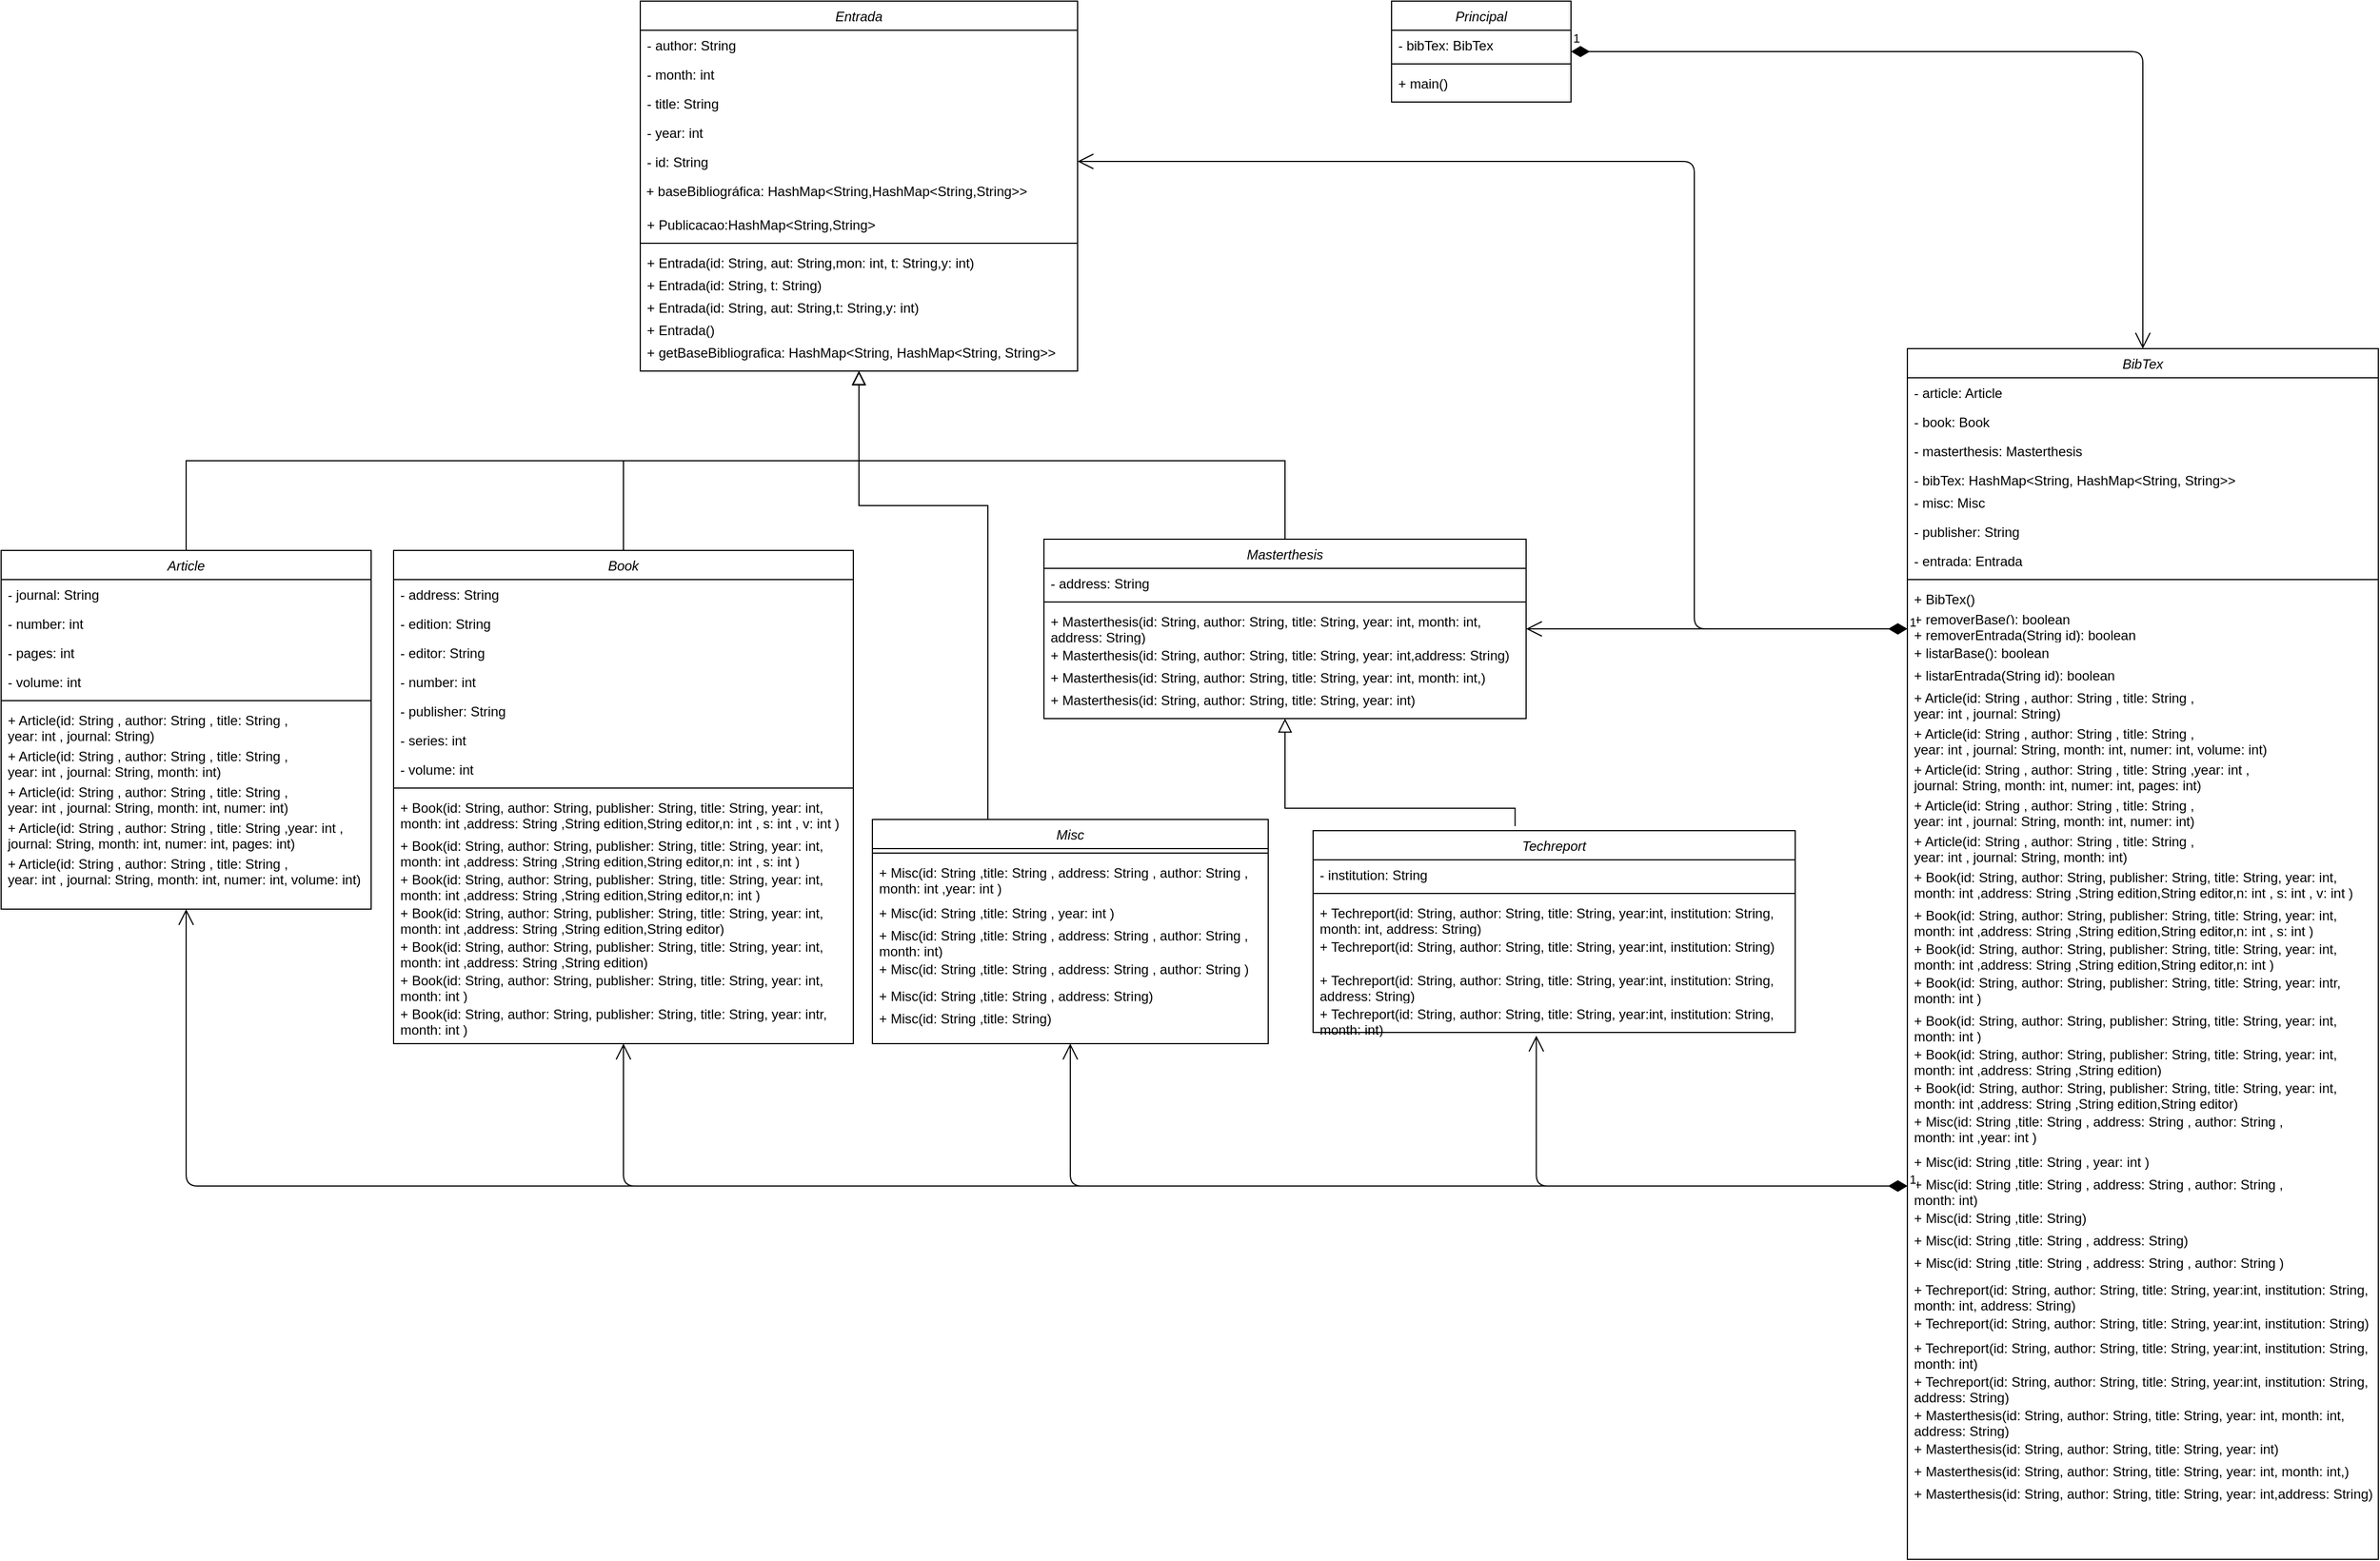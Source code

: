 <mxfile version="13.0.2" type="device"><diagram id="C5RBs43oDa-KdzZeNtuy" name="Page-1"><mxGraphModel dx="2406" dy="693" grid="1" gridSize="10" guides="1" tooltips="1" connect="1" arrows="1" fold="1" page="1" pageScale="1" pageWidth="827" pageHeight="1169" math="0" shadow="0"><root><mxCell id="WIyWlLk6GJQsqaUBKTNV-0"/><mxCell id="WIyWlLk6GJQsqaUBKTNV-1" parent="WIyWlLk6GJQsqaUBKTNV-0"/><mxCell id="Ddfyt3c-SABVEqACSfny-0" value="" style="endArrow=block;endSize=10;endFill=0;shadow=0;strokeWidth=1;rounded=0;edgeStyle=elbowEdgeStyle;elbow=vertical;exitX=0.5;exitY=0;exitDx=0;exitDy=0;entryX=0.5;entryY=1;entryDx=0;entryDy=0;" parent="WIyWlLk6GJQsqaUBKTNV-1" source="VTUyk67xkvrDx9cV1XdU-0" target="zkfFHV4jXpPFQw0GAbJ--0" edge="1"><mxGeometry width="160" relative="1" as="geometry"><mxPoint x="110" y="398" as="sourcePoint"/><mxPoint x="310" y="300" as="targetPoint"/></mxGeometry></mxCell><mxCell id="Ddfyt3c-SABVEqACSfny-1" value="" style="endArrow=block;endSize=10;endFill=0;shadow=0;strokeWidth=1;rounded=0;edgeStyle=elbowEdgeStyle;elbow=vertical;exitX=0.5;exitY=0;exitDx=0;exitDy=0;entryX=0.5;entryY=1;entryDx=0;entryDy=0;" parent="WIyWlLk6GJQsqaUBKTNV-1" source="VTUyk67xkvrDx9cV1XdU-6" target="zkfFHV4jXpPFQw0GAbJ--0" edge="1"><mxGeometry width="160" relative="1" as="geometry"><mxPoint x="414" y="362" as="sourcePoint"/><mxPoint x="280" y="290" as="targetPoint"/></mxGeometry></mxCell><mxCell id="Ddfyt3c-SABVEqACSfny-25" value="1" style="endArrow=open;html=1;endSize=12;startArrow=diamondThin;startSize=14;startFill=1;edgeStyle=orthogonalEdgeStyle;align=left;verticalAlign=bottom;entryX=0.5;entryY=0;entryDx=0;entryDy=0;exitX=1;exitY=0.5;exitDx=0;exitDy=0;" parent="WIyWlLk6GJQsqaUBKTNV-1" source="VTUyk67xkvrDx9cV1XdU-30" target="Ddfyt3c-SABVEqACSfny-38" edge="1"><mxGeometry x="-1" y="3" relative="1" as="geometry"><mxPoint x="790" y="92" as="sourcePoint"/><mxPoint x="938.96" y="478.068" as="targetPoint"/></mxGeometry></mxCell><mxCell id="Ddfyt3c-SABVEqACSfny-37" value="" style="endArrow=block;endSize=10;endFill=0;shadow=0;strokeWidth=1;rounded=0;edgeStyle=elbowEdgeStyle;elbow=vertical;exitX=0.419;exitY=-0.022;exitDx=0;exitDy=0;entryX=0.5;entryY=1;entryDx=0;entryDy=0;exitPerimeter=0;" parent="WIyWlLk6GJQsqaUBKTNV-1" source="VTUyk67xkvrDx9cV1XdU-24" target="VTUyk67xkvrDx9cV1XdU-12" edge="1"><mxGeometry width="160" relative="1" as="geometry"><mxPoint x="640" y="742" as="sourcePoint"/><mxPoint x="600" y="670" as="targetPoint"/><Array as="points"><mxPoint x="1000" y="790"/></Array></mxGeometry></mxCell><mxCell id="zkfFHV4jXpPFQw0GAbJ--0" value="Entrada" style="swimlane;fontStyle=2;align=center;verticalAlign=top;childLayout=stackLayout;horizontal=1;startSize=26;horizontalStack=0;resizeParent=1;resizeLast=0;collapsible=1;marginBottom=0;rounded=0;shadow=0;strokeWidth=1;" parent="WIyWlLk6GJQsqaUBKTNV-1" vertex="1"><mxGeometry x="330" y="70" width="390" height="330" as="geometry"><mxRectangle x="230" y="140" width="160" height="26" as="alternateBounds"/></mxGeometry></mxCell><mxCell id="zkfFHV4jXpPFQw0GAbJ--1" value="- author: String&#xA;" style="text;align=left;verticalAlign=top;spacingLeft=4;spacingRight=4;overflow=hidden;rotatable=0;points=[[0,0.5],[1,0.5]];portConstraint=eastwest;" parent="zkfFHV4jXpPFQw0GAbJ--0" vertex="1"><mxGeometry y="26" width="390" height="26" as="geometry"/></mxCell><mxCell id="zkfFHV4jXpPFQw0GAbJ--2" value="- month: int&#xA;" style="text;align=left;verticalAlign=top;spacingLeft=4;spacingRight=4;overflow=hidden;rotatable=0;points=[[0,0.5],[1,0.5]];portConstraint=eastwest;rounded=0;shadow=0;html=0;" parent="zkfFHV4jXpPFQw0GAbJ--0" vertex="1"><mxGeometry y="52" width="390" height="26" as="geometry"/></mxCell><mxCell id="Ddfyt3c-SABVEqACSfny-9" value="- title: String&#xA;" style="text;align=left;verticalAlign=top;spacingLeft=4;spacingRight=4;overflow=hidden;rotatable=0;points=[[0,0.5],[1,0.5]];portConstraint=eastwest;rounded=0;shadow=0;html=0;" parent="zkfFHV4jXpPFQw0GAbJ--0" vertex="1"><mxGeometry y="78" width="390" height="26" as="geometry"/></mxCell><mxCell id="zkfFHV4jXpPFQw0GAbJ--3" value="- year: int&#xA;" style="text;align=left;verticalAlign=top;spacingLeft=4;spacingRight=4;overflow=hidden;rotatable=0;points=[[0,0.5],[1,0.5]];portConstraint=eastwest;rounded=0;shadow=0;html=0;" parent="zkfFHV4jXpPFQw0GAbJ--0" vertex="1"><mxGeometry y="104" width="390" height="26" as="geometry"/></mxCell><mxCell id="Ddfyt3c-SABVEqACSfny-59" value="- id: String" style="text;align=left;verticalAlign=top;spacingLeft=4;spacingRight=4;overflow=hidden;rotatable=0;points=[[0,0.5],[1,0.5]];portConstraint=eastwest;rounded=0;shadow=0;html=0;" parent="zkfFHV4jXpPFQw0GAbJ--0" vertex="1"><mxGeometry y="130" width="390" height="26" as="geometry"/></mxCell><mxCell id="Ddfyt3c-SABVEqACSfny-98" value="&amp;nbsp;+ baseBibliográfica: HashMap&amp;lt;String,HashMap&amp;lt;String,String&amp;gt;&amp;gt; " style="text;whiteSpace=wrap;html=1;" parent="zkfFHV4jXpPFQw0GAbJ--0" vertex="1"><mxGeometry y="156" width="390" height="30" as="geometry"/></mxCell><mxCell id="RaH44cHN7_8LnB8hjXip-17" value="+ Publicacao:HashMap&lt;String,String&gt;&#xA;" style="text;align=left;verticalAlign=top;spacingLeft=4;spacingRight=4;overflow=hidden;rotatable=0;points=[[0,0.5],[1,0.5]];portConstraint=eastwest;rounded=0;shadow=0;html=0;" vertex="1" parent="zkfFHV4jXpPFQw0GAbJ--0"><mxGeometry y="186" width="390" height="26" as="geometry"/></mxCell><mxCell id="zkfFHV4jXpPFQw0GAbJ--4" value="" style="line;html=1;strokeWidth=1;align=left;verticalAlign=middle;spacingTop=-1;spacingLeft=3;spacingRight=3;rotatable=0;labelPosition=right;points=[];portConstraint=eastwest;" parent="zkfFHV4jXpPFQw0GAbJ--0" vertex="1"><mxGeometry y="212" width="390" height="8" as="geometry"/></mxCell><mxCell id="zkfFHV4jXpPFQw0GAbJ--5" value="+ Entrada(id: String, aut: String,mon: int, t: String,y: int)" style="text;align=left;verticalAlign=top;spacingLeft=4;spacingRight=4;overflow=hidden;rotatable=0;points=[[0,0.5],[1,0.5]];portConstraint=eastwest;" parent="zkfFHV4jXpPFQw0GAbJ--0" vertex="1"><mxGeometry y="220" width="390" height="20" as="geometry"/></mxCell><mxCell id="RaH44cHN7_8LnB8hjXip-29" value="+ Entrada(id: String, t: String)" style="text;align=left;verticalAlign=top;spacingLeft=4;spacingRight=4;overflow=hidden;rotatable=0;points=[[0,0.5],[1,0.5]];portConstraint=eastwest;" vertex="1" parent="zkfFHV4jXpPFQw0GAbJ--0"><mxGeometry y="240" width="390" height="20" as="geometry"/></mxCell><mxCell id="RaH44cHN7_8LnB8hjXip-30" value="+ Entrada(id: String, aut: String,t: String,y: int)" style="text;align=left;verticalAlign=top;spacingLeft=4;spacingRight=4;overflow=hidden;rotatable=0;points=[[0,0.5],[1,0.5]];portConstraint=eastwest;" vertex="1" parent="zkfFHV4jXpPFQw0GAbJ--0"><mxGeometry y="260" width="390" height="20" as="geometry"/></mxCell><mxCell id="RaH44cHN7_8LnB8hjXip-31" value="+ Entrada()" style="text;align=left;verticalAlign=top;spacingLeft=4;spacingRight=4;overflow=hidden;rotatable=0;points=[[0,0.5],[1,0.5]];portConstraint=eastwest;" vertex="1" parent="zkfFHV4jXpPFQw0GAbJ--0"><mxGeometry y="280" width="390" height="20" as="geometry"/></mxCell><mxCell id="RaH44cHN7_8LnB8hjXip-32" value="+ getBaseBibliografica: HashMap&lt;String, HashMap&lt;String, String&gt;&gt;" style="text;align=left;verticalAlign=top;spacingLeft=4;spacingRight=4;overflow=hidden;rotatable=0;points=[[0,0.5],[1,0.5]];portConstraint=eastwest;" vertex="1" parent="zkfFHV4jXpPFQw0GAbJ--0"><mxGeometry y="300" width="390" height="20" as="geometry"/></mxCell><mxCell id="VTUyk67xkvrDx9cV1XdU-30" value="Principal" style="swimlane;fontStyle=2;align=center;verticalAlign=top;childLayout=stackLayout;horizontal=1;startSize=26;horizontalStack=0;resizeParent=1;resizeLast=0;collapsible=1;marginBottom=0;rounded=0;shadow=0;strokeWidth=1;" parent="WIyWlLk6GJQsqaUBKTNV-1" vertex="1"><mxGeometry x="1000" y="70" width="160" height="90" as="geometry"><mxRectangle x="230" y="140" width="160" height="26" as="alternateBounds"/></mxGeometry></mxCell><mxCell id="VTUyk67xkvrDx9cV1XdU-31" value="- bibTex: BibTex" style="text;align=left;verticalAlign=top;spacingLeft=4;spacingRight=4;overflow=hidden;rotatable=0;points=[[0,0.5],[1,0.5]];portConstraint=eastwest;" parent="VTUyk67xkvrDx9cV1XdU-30" vertex="1"><mxGeometry y="26" width="160" height="26" as="geometry"/></mxCell><mxCell id="VTUyk67xkvrDx9cV1XdU-34" value="" style="line;html=1;strokeWidth=1;align=left;verticalAlign=middle;spacingTop=-1;spacingLeft=3;spacingRight=3;rotatable=0;labelPosition=right;points=[];portConstraint=eastwest;" parent="VTUyk67xkvrDx9cV1XdU-30" vertex="1"><mxGeometry y="52" width="160" height="8" as="geometry"/></mxCell><mxCell id="VTUyk67xkvrDx9cV1XdU-35" value="+ main()" style="text;align=left;verticalAlign=top;spacingLeft=4;spacingRight=4;overflow=hidden;rotatable=0;points=[[0,0.5],[1,0.5]];portConstraint=eastwest;" parent="VTUyk67xkvrDx9cV1XdU-30" vertex="1"><mxGeometry y="60" width="160" height="26" as="geometry"/></mxCell><mxCell id="VTUyk67xkvrDx9cV1XdU-12" value="Masterthesis" style="swimlane;fontStyle=2;align=center;verticalAlign=top;childLayout=stackLayout;horizontal=1;startSize=26;horizontalStack=0;resizeParent=1;resizeLast=0;collapsible=1;marginBottom=0;rounded=0;shadow=0;strokeWidth=1;" parent="WIyWlLk6GJQsqaUBKTNV-1" vertex="1"><mxGeometry x="690" y="550" width="430" height="160" as="geometry"><mxRectangle x="230" y="140" width="160" height="26" as="alternateBounds"/></mxGeometry></mxCell><mxCell id="VTUyk67xkvrDx9cV1XdU-13" value="- address: String&#xA;" style="text;align=left;verticalAlign=top;spacingLeft=4;spacingRight=4;overflow=hidden;rotatable=0;points=[[0,0.5],[1,0.5]];portConstraint=eastwest;" parent="VTUyk67xkvrDx9cV1XdU-12" vertex="1"><mxGeometry y="26" width="430" height="26" as="geometry"/></mxCell><mxCell id="VTUyk67xkvrDx9cV1XdU-16" value="" style="line;html=1;strokeWidth=1;align=left;verticalAlign=middle;spacingTop=-1;spacingLeft=3;spacingRight=3;rotatable=0;labelPosition=right;points=[];portConstraint=eastwest;" parent="VTUyk67xkvrDx9cV1XdU-12" vertex="1"><mxGeometry y="52" width="430" height="8" as="geometry"/></mxCell><mxCell id="VTUyk67xkvrDx9cV1XdU-17" value="+ Masterthesis(id: String, author: String, title: String, year: int, month: int,&#xA;address: String)" style="text;align=left;verticalAlign=top;spacingLeft=4;spacingRight=4;overflow=hidden;rotatable=0;points=[[0,0.5],[1,0.5]];portConstraint=eastwest;" parent="VTUyk67xkvrDx9cV1XdU-12" vertex="1"><mxGeometry y="60" width="430" height="30" as="geometry"/></mxCell><mxCell id="RaH44cHN7_8LnB8hjXip-23" value="+ Masterthesis(id: String, author: String, title: String, year: int,address: String)" style="text;align=left;verticalAlign=top;spacingLeft=4;spacingRight=4;overflow=hidden;rotatable=0;points=[[0,0.5],[1,0.5]];portConstraint=eastwest;" vertex="1" parent="VTUyk67xkvrDx9cV1XdU-12"><mxGeometry y="90" width="430" height="20" as="geometry"/></mxCell><mxCell id="RaH44cHN7_8LnB8hjXip-24" value="+ Masterthesis(id: String, author: String, title: String, year: int, month: int,)" style="text;align=left;verticalAlign=top;spacingLeft=4;spacingRight=4;overflow=hidden;rotatable=0;points=[[0,0.5],[1,0.5]];portConstraint=eastwest;" vertex="1" parent="VTUyk67xkvrDx9cV1XdU-12"><mxGeometry y="110" width="430" height="20" as="geometry"/></mxCell><mxCell id="RaH44cHN7_8LnB8hjXip-25" value="+ Masterthesis(id: String, author: String, title: String, year: int)" style="text;align=left;verticalAlign=top;spacingLeft=4;spacingRight=4;overflow=hidden;rotatable=0;points=[[0,0.5],[1,0.5]];portConstraint=eastwest;" vertex="1" parent="VTUyk67xkvrDx9cV1XdU-12"><mxGeometry y="130" width="430" height="20" as="geometry"/></mxCell><mxCell id="Ddfyt3c-SABVEqACSfny-155" value="" style="endArrow=block;endSize=10;endFill=0;shadow=0;strokeWidth=1;rounded=0;edgeStyle=elbowEdgeStyle;elbow=vertical;exitX=0.5;exitY=0;exitDx=0;exitDy=0;entryX=0.5;entryY=1;entryDx=0;entryDy=0;" parent="WIyWlLk6GJQsqaUBKTNV-1" source="VTUyk67xkvrDx9cV1XdU-12" target="zkfFHV4jXpPFQw0GAbJ--0" edge="1"><mxGeometry width="160" relative="1" as="geometry"><mxPoint x="808.25" y="440" as="sourcePoint"/><mxPoint x="881.75" y="290.0" as="targetPoint"/><Array as="points"><mxPoint x="630" y="480"/></Array></mxGeometry></mxCell><mxCell id="Ddfyt3c-SABVEqACSfny-164" value="1" style="endArrow=open;html=1;endSize=12;startArrow=diamondThin;startSize=14;startFill=1;edgeStyle=orthogonalEdgeStyle;align=left;verticalAlign=bottom;exitX=0;exitY=0.5;exitDx=0;exitDy=0;" parent="WIyWlLk6GJQsqaUBKTNV-1" edge="1" source="RaH44cHN7_8LnB8hjXip-34"><mxGeometry x="-1" y="3" relative="1" as="geometry"><mxPoint x="1340" y="630" as="sourcePoint"/><mxPoint x="1120" y="630" as="targetPoint"/></mxGeometry></mxCell><mxCell id="_vaKOxBp6c5X-qbvLvNa-1" value="" style="endArrow=block;endSize=10;endFill=0;shadow=0;strokeWidth=1;rounded=0;edgeStyle=elbowEdgeStyle;elbow=vertical;entryX=0.5;entryY=1;entryDx=0;entryDy=0;" parent="WIyWlLk6GJQsqaUBKTNV-1" source="VTUyk67xkvrDx9cV1XdU-18" edge="1" target="zkfFHV4jXpPFQw0GAbJ--0"><mxGeometry width="160" relative="1" as="geometry"><mxPoint x="835" y="550" as="sourcePoint"/><mxPoint x="500" y="420" as="targetPoint"/><Array as="points"><mxPoint x="640" y="520"/><mxPoint x="630" y="480"/></Array></mxGeometry></mxCell><mxCell id="Ddfyt3c-SABVEqACSfny-38" value="BibTex" style="swimlane;fontStyle=2;align=center;verticalAlign=top;childLayout=stackLayout;horizontal=1;startSize=26;horizontalStack=0;resizeParent=1;resizeLast=0;collapsible=1;marginBottom=0;rounded=0;shadow=0;strokeWidth=1;" parent="WIyWlLk6GJQsqaUBKTNV-1" vertex="1"><mxGeometry x="1460" y="380" width="420" height="1080" as="geometry"><mxRectangle x="230" y="140" width="160" height="26" as="alternateBounds"/></mxGeometry></mxCell><mxCell id="Ddfyt3c-SABVEqACSfny-39" value="- article: Article" style="text;align=left;verticalAlign=top;spacingLeft=4;spacingRight=4;overflow=hidden;rotatable=0;points=[[0,0.5],[1,0.5]];portConstraint=eastwest;" parent="Ddfyt3c-SABVEqACSfny-38" vertex="1"><mxGeometry y="26" width="420" height="26" as="geometry"/></mxCell><mxCell id="Ddfyt3c-SABVEqACSfny-40" value="- book: Book" style="text;align=left;verticalAlign=top;spacingLeft=4;spacingRight=4;overflow=hidden;rotatable=0;points=[[0,0.5],[1,0.5]];portConstraint=eastwest;rounded=0;shadow=0;html=0;" parent="Ddfyt3c-SABVEqACSfny-38" vertex="1"><mxGeometry y="52" width="420" height="26" as="geometry"/></mxCell><mxCell id="Ddfyt3c-SABVEqACSfny-41" value="- masterthesis: Masterthesis" style="text;align=left;verticalAlign=top;spacingLeft=4;spacingRight=4;overflow=hidden;rotatable=0;points=[[0,0.5],[1,0.5]];portConstraint=eastwest;rounded=0;shadow=0;html=0;" parent="Ddfyt3c-SABVEqACSfny-38" vertex="1"><mxGeometry y="78" width="420" height="26" as="geometry"/></mxCell><mxCell id="RaH44cHN7_8LnB8hjXip-63" value="- bibTex: HashMap&lt;String, HashMap&lt;String, String&gt;&gt;" style="text;align=left;verticalAlign=top;spacingLeft=4;spacingRight=4;overflow=hidden;rotatable=0;points=[[0,0.5],[1,0.5]];portConstraint=eastwest;" vertex="1" parent="Ddfyt3c-SABVEqACSfny-38"><mxGeometry y="104" width="420" height="20" as="geometry"/></mxCell><mxCell id="Ddfyt3c-SABVEqACSfny-42" value="- misc: Misc" style="text;align=left;verticalAlign=top;spacingLeft=4;spacingRight=4;overflow=hidden;rotatable=0;points=[[0,0.5],[1,0.5]];portConstraint=eastwest;rounded=0;shadow=0;html=0;" parent="Ddfyt3c-SABVEqACSfny-38" vertex="1"><mxGeometry y="124" width="420" height="26" as="geometry"/></mxCell><mxCell id="Ddfyt3c-SABVEqACSfny-43" value="- publisher: String&#xA;" style="text;align=left;verticalAlign=top;spacingLeft=4;spacingRight=4;overflow=hidden;rotatable=0;points=[[0,0.5],[1,0.5]];portConstraint=eastwest;rounded=0;shadow=0;html=0;" parent="Ddfyt3c-SABVEqACSfny-38" vertex="1"><mxGeometry y="150" width="420" height="26" as="geometry"/></mxCell><mxCell id="Ddfyt3c-SABVEqACSfny-166" value="- entrada: Entrada" style="text;align=left;verticalAlign=top;spacingLeft=4;spacingRight=4;overflow=hidden;rotatable=0;points=[[0,0.5],[1,0.5]];portConstraint=eastwest;rounded=0;shadow=0;html=0;" parent="Ddfyt3c-SABVEqACSfny-38" vertex="1"><mxGeometry y="176" width="420" height="26" as="geometry"/></mxCell><mxCell id="Ddfyt3c-SABVEqACSfny-46" value="" style="line;html=1;strokeWidth=1;align=left;verticalAlign=middle;spacingTop=-1;spacingLeft=3;spacingRight=3;rotatable=0;labelPosition=right;points=[];portConstraint=eastwest;" parent="Ddfyt3c-SABVEqACSfny-38" vertex="1"><mxGeometry y="202" width="420" height="8" as="geometry"/></mxCell><mxCell id="Ddfyt3c-SABVEqACSfny-96" value="+ BibTex()" style="text;align=left;verticalAlign=top;spacingLeft=4;spacingRight=4;overflow=hidden;rotatable=0;points=[[0,0.5],[1,0.5]];portConstraint=eastwest;" parent="Ddfyt3c-SABVEqACSfny-38" vertex="1"><mxGeometry y="210" width="420" height="18" as="geometry"/></mxCell><mxCell id="RaH44cHN7_8LnB8hjXip-33" value="+ removerBase(): boolean" style="text;align=left;verticalAlign=top;spacingLeft=4;spacingRight=4;overflow=hidden;rotatable=0;points=[[0,0.5],[1,0.5]];portConstraint=eastwest;" vertex="1" parent="Ddfyt3c-SABVEqACSfny-38"><mxGeometry y="228" width="420" height="14" as="geometry"/></mxCell><mxCell id="RaH44cHN7_8LnB8hjXip-34" value="+ removerEntrada(String id): boolean" style="text;align=left;verticalAlign=top;spacingLeft=4;spacingRight=4;overflow=hidden;rotatable=0;points=[[0,0.5],[1,0.5]];portConstraint=eastwest;" vertex="1" parent="Ddfyt3c-SABVEqACSfny-38"><mxGeometry y="242" width="420" height="16" as="geometry"/></mxCell><mxCell id="RaH44cHN7_8LnB8hjXip-35" value="+ listarBase(): boolean" style="text;align=left;verticalAlign=top;spacingLeft=4;spacingRight=4;overflow=hidden;rotatable=0;points=[[0,0.5],[1,0.5]];portConstraint=eastwest;" vertex="1" parent="Ddfyt3c-SABVEqACSfny-38"><mxGeometry y="258" width="420" height="20" as="geometry"/></mxCell><mxCell id="RaH44cHN7_8LnB8hjXip-36" value="+ listarEntrada(String id): boolean" style="text;align=left;verticalAlign=top;spacingLeft=4;spacingRight=4;overflow=hidden;rotatable=0;points=[[0,0.5],[1,0.5]];portConstraint=eastwest;" vertex="1" parent="Ddfyt3c-SABVEqACSfny-38"><mxGeometry y="278" width="420" height="20" as="geometry"/></mxCell><mxCell id="RaH44cHN7_8LnB8hjXip-37" value="+ Article(id: String , author: String , title: String ,&#xA; year: int , journal: String)" style="text;align=left;verticalAlign=top;spacingLeft=4;spacingRight=4;overflow=hidden;rotatable=0;points=[[0,0.5],[1,0.5]];portConstraint=eastwest;" vertex="1" parent="Ddfyt3c-SABVEqACSfny-38"><mxGeometry y="298" width="420" height="32" as="geometry"/></mxCell><mxCell id="RaH44cHN7_8LnB8hjXip-41" value="+ Article(id: String , author: String , title: String ,&#xA; year: int , journal: String, month: int, numer: int, volume: int)" style="text;align=left;verticalAlign=top;spacingLeft=4;spacingRight=4;overflow=hidden;rotatable=0;points=[[0,0.5],[1,0.5]];portConstraint=eastwest;" vertex="1" parent="Ddfyt3c-SABVEqACSfny-38"><mxGeometry y="330" width="420" height="32" as="geometry"/></mxCell><mxCell id="RaH44cHN7_8LnB8hjXip-40" value="+ Article(id: String , author: String , title: String ,year: int ,&#xA; journal: String, month: int, numer: int, pages: int)" style="text;align=left;verticalAlign=top;spacingLeft=4;spacingRight=4;overflow=hidden;rotatable=0;points=[[0,0.5],[1,0.5]];portConstraint=eastwest;" vertex="1" parent="Ddfyt3c-SABVEqACSfny-38"><mxGeometry y="362" width="420" height="32" as="geometry"/></mxCell><mxCell id="RaH44cHN7_8LnB8hjXip-39" value="+ Article(id: String , author: String , title: String ,&#xA; year: int , journal: String, month: int, numer: int)" style="text;align=left;verticalAlign=top;spacingLeft=4;spacingRight=4;overflow=hidden;rotatable=0;points=[[0,0.5],[1,0.5]];portConstraint=eastwest;" vertex="1" parent="Ddfyt3c-SABVEqACSfny-38"><mxGeometry y="394" width="420" height="32" as="geometry"/></mxCell><mxCell id="RaH44cHN7_8LnB8hjXip-38" value="+ Article(id: String , author: String , title: String ,&#xA; year: int , journal: String, month: int)" style="text;align=left;verticalAlign=top;spacingLeft=4;spacingRight=4;overflow=hidden;rotatable=0;points=[[0,0.5],[1,0.5]];portConstraint=eastwest;" vertex="1" parent="Ddfyt3c-SABVEqACSfny-38"><mxGeometry y="426" width="420" height="32" as="geometry"/></mxCell><mxCell id="RaH44cHN7_8LnB8hjXip-42" value="+ Book(id: String, author: String, publisher: String, title: String, year: int,&#xA; month: int ,address: String ,String edition,String editor,n: int , s: int , v: int )" style="text;align=left;verticalAlign=top;spacingLeft=4;spacingRight=4;overflow=hidden;rotatable=0;points=[[0,0.5],[1,0.5]];portConstraint=eastwest;" vertex="1" parent="Ddfyt3c-SABVEqACSfny-38"><mxGeometry y="458" width="420" height="34" as="geometry"/></mxCell><mxCell id="RaH44cHN7_8LnB8hjXip-43" value="+ Book(id: String, author: String, publisher: String, title: String, year: int,&#xA; month: int ,address: String ,String edition,String editor,n: int , s: int )" style="text;align=left;verticalAlign=top;spacingLeft=4;spacingRight=4;overflow=hidden;rotatable=0;points=[[0,0.5],[1,0.5]];portConstraint=eastwest;" vertex="1" parent="Ddfyt3c-SABVEqACSfny-38"><mxGeometry y="492" width="420" height="30" as="geometry"/></mxCell><mxCell id="RaH44cHN7_8LnB8hjXip-44" value="+ Book(id: String, author: String, publisher: String, title: String, year: int,&#xA; month: int ,address: String ,String edition,String editor,n: int )" style="text;align=left;verticalAlign=top;spacingLeft=4;spacingRight=4;overflow=hidden;rotatable=0;points=[[0,0.5],[1,0.5]];portConstraint=eastwest;" vertex="1" parent="Ddfyt3c-SABVEqACSfny-38"><mxGeometry y="522" width="420" height="30" as="geometry"/></mxCell><mxCell id="RaH44cHN7_8LnB8hjXip-48" value="+ Book(id: String, author: String, publisher: String, title: String, year: intr,&#xA; month: int )" style="text;align=left;verticalAlign=top;spacingLeft=4;spacingRight=4;overflow=hidden;rotatable=0;points=[[0,0.5],[1,0.5]];portConstraint=eastwest;" vertex="1" parent="Ddfyt3c-SABVEqACSfny-38"><mxGeometry y="552" width="420" height="34" as="geometry"/></mxCell><mxCell id="RaH44cHN7_8LnB8hjXip-47" value="+ Book(id: String, author: String, publisher: String, title: String, year: int,&#xA; month: int )" style="text;align=left;verticalAlign=top;spacingLeft=4;spacingRight=4;overflow=hidden;rotatable=0;points=[[0,0.5],[1,0.5]];portConstraint=eastwest;" vertex="1" parent="Ddfyt3c-SABVEqACSfny-38"><mxGeometry y="586" width="420" height="30" as="geometry"/></mxCell><mxCell id="RaH44cHN7_8LnB8hjXip-46" value="+ Book(id: String, author: String, publisher: String, title: String, year: int,&#xA; month: int ,address: String ,String edition)" style="text;align=left;verticalAlign=top;spacingLeft=4;spacingRight=4;overflow=hidden;rotatable=0;points=[[0,0.5],[1,0.5]];portConstraint=eastwest;" vertex="1" parent="Ddfyt3c-SABVEqACSfny-38"><mxGeometry y="616" width="420" height="30" as="geometry"/></mxCell><mxCell id="RaH44cHN7_8LnB8hjXip-45" value="+ Book(id: String, author: String, publisher: String, title: String, year: int,&#xA; month: int ,address: String ,String edition,String editor)" style="text;align=left;verticalAlign=top;spacingLeft=4;spacingRight=4;overflow=hidden;rotatable=0;points=[[0,0.5],[1,0.5]];portConstraint=eastwest;" vertex="1" parent="Ddfyt3c-SABVEqACSfny-38"><mxGeometry y="646" width="420" height="30" as="geometry"/></mxCell><mxCell id="RaH44cHN7_8LnB8hjXip-49" value=" + Misc(id: String ,title: String , address: String , author: String ,&#xA;month: int ,year: int )" style="text;align=left;verticalAlign=top;spacingLeft=4;spacingRight=4;overflow=hidden;rotatable=0;points=[[0,0.5],[1,0.5]];portConstraint=eastwest;" vertex="1" parent="Ddfyt3c-SABVEqACSfny-38"><mxGeometry y="676" width="420" height="36" as="geometry"/></mxCell><mxCell id="RaH44cHN7_8LnB8hjXip-50" value=" + Misc(id: String ,title: String , year: int )" style="text;align=left;verticalAlign=top;spacingLeft=4;spacingRight=4;overflow=hidden;rotatable=0;points=[[0,0.5],[1,0.5]];portConstraint=eastwest;" vertex="1" parent="Ddfyt3c-SABVEqACSfny-38"><mxGeometry y="712" width="420" height="20" as="geometry"/></mxCell><mxCell id="RaH44cHN7_8LnB8hjXip-51" value=" + Misc(id: String ,title: String , address: String , author: String ,&#xA;month: int)" style="text;align=left;verticalAlign=top;spacingLeft=4;spacingRight=4;overflow=hidden;rotatable=0;points=[[0,0.5],[1,0.5]];portConstraint=eastwest;" vertex="1" parent="Ddfyt3c-SABVEqACSfny-38"><mxGeometry y="732" width="420" height="30" as="geometry"/></mxCell><mxCell id="RaH44cHN7_8LnB8hjXip-54" value=" + Misc(id: String ,title: String)" style="text;align=left;verticalAlign=top;spacingLeft=4;spacingRight=4;overflow=hidden;rotatable=0;points=[[0,0.5],[1,0.5]];portConstraint=eastwest;" vertex="1" parent="Ddfyt3c-SABVEqACSfny-38"><mxGeometry y="762" width="420" height="20" as="geometry"/></mxCell><mxCell id="RaH44cHN7_8LnB8hjXip-53" value=" + Misc(id: String ,title: String , address: String)" style="text;align=left;verticalAlign=top;spacingLeft=4;spacingRight=4;overflow=hidden;rotatable=0;points=[[0,0.5],[1,0.5]];portConstraint=eastwest;" vertex="1" parent="Ddfyt3c-SABVEqACSfny-38"><mxGeometry y="782" width="420" height="20" as="geometry"/></mxCell><mxCell id="RaH44cHN7_8LnB8hjXip-52" value=" + Misc(id: String ,title: String , address: String , author: String )" style="text;align=left;verticalAlign=top;spacingLeft=4;spacingRight=4;overflow=hidden;rotatable=0;points=[[0,0.5],[1,0.5]];portConstraint=eastwest;" vertex="1" parent="Ddfyt3c-SABVEqACSfny-38"><mxGeometry y="802" width="420" height="24" as="geometry"/></mxCell><mxCell id="RaH44cHN7_8LnB8hjXip-55" value=" + Techreport(id: String, author: String, title: String, year:int, institution: String,&#xA;month: int, address: String)" style="text;align=left;verticalAlign=top;spacingLeft=4;spacingRight=4;overflow=hidden;rotatable=0;points=[[0,0.5],[1,0.5]];portConstraint=eastwest;" vertex="1" parent="Ddfyt3c-SABVEqACSfny-38"><mxGeometry y="826" width="420" height="30" as="geometry"/></mxCell><mxCell id="RaH44cHN7_8LnB8hjXip-56" value=" + Techreport(id: String, author: String, title: String, year:int, institution: String)" style="text;align=left;verticalAlign=top;spacingLeft=4;spacingRight=4;overflow=hidden;rotatable=0;points=[[0,0.5],[1,0.5]];portConstraint=eastwest;" vertex="1" parent="Ddfyt3c-SABVEqACSfny-38"><mxGeometry y="856" width="420" height="22" as="geometry"/></mxCell><mxCell id="RaH44cHN7_8LnB8hjXip-58" value=" + Techreport(id: String, author: String, title: String, year:int, institution: String,&#xA;month: int)" style="text;align=left;verticalAlign=top;spacingLeft=4;spacingRight=4;overflow=hidden;rotatable=0;points=[[0,0.5],[1,0.5]];portConstraint=eastwest;" vertex="1" parent="Ddfyt3c-SABVEqACSfny-38"><mxGeometry y="878" width="420" height="30" as="geometry"/></mxCell><mxCell id="RaH44cHN7_8LnB8hjXip-57" value=" + Techreport(id: String, author: String, title: String, year:int, institution: String,&#xA;address: String)" style="text;align=left;verticalAlign=top;spacingLeft=4;spacingRight=4;overflow=hidden;rotatable=0;points=[[0,0.5],[1,0.5]];portConstraint=eastwest;" vertex="1" parent="Ddfyt3c-SABVEqACSfny-38"><mxGeometry y="908" width="420" height="30" as="geometry"/></mxCell><mxCell id="RaH44cHN7_8LnB8hjXip-59" value="+ Masterthesis(id: String, author: String, title: String, year: int, month: int,&#xA;address: String)" style="text;align=left;verticalAlign=top;spacingLeft=4;spacingRight=4;overflow=hidden;rotatable=0;points=[[0,0.5],[1,0.5]];portConstraint=eastwest;" vertex="1" parent="Ddfyt3c-SABVEqACSfny-38"><mxGeometry y="938" width="420" height="30" as="geometry"/></mxCell><mxCell id="RaH44cHN7_8LnB8hjXip-62" value="+ Masterthesis(id: String, author: String, title: String, year: int)" style="text;align=left;verticalAlign=top;spacingLeft=4;spacingRight=4;overflow=hidden;rotatable=0;points=[[0,0.5],[1,0.5]];portConstraint=eastwest;" vertex="1" parent="Ddfyt3c-SABVEqACSfny-38"><mxGeometry y="968" width="420" height="20" as="geometry"/></mxCell><mxCell id="RaH44cHN7_8LnB8hjXip-61" value="+ Masterthesis(id: String, author: String, title: String, year: int, month: int,)" style="text;align=left;verticalAlign=top;spacingLeft=4;spacingRight=4;overflow=hidden;rotatable=0;points=[[0,0.5],[1,0.5]];portConstraint=eastwest;" vertex="1" parent="Ddfyt3c-SABVEqACSfny-38"><mxGeometry y="988" width="420" height="20" as="geometry"/></mxCell><mxCell id="RaH44cHN7_8LnB8hjXip-60" value="+ Masterthesis(id: String, author: String, title: String, year: int,address: String)" style="text;align=left;verticalAlign=top;spacingLeft=4;spacingRight=4;overflow=hidden;rotatable=0;points=[[0,0.5],[1,0.5]];portConstraint=eastwest;" vertex="1" parent="Ddfyt3c-SABVEqACSfny-38"><mxGeometry y="1008" width="420" height="20" as="geometry"/></mxCell><mxCell id="VTUyk67xkvrDx9cV1XdU-0" value="Article" style="swimlane;fontStyle=2;align=center;verticalAlign=top;childLayout=stackLayout;horizontal=1;startSize=26;horizontalStack=0;resizeParent=1;resizeLast=0;collapsible=1;marginBottom=0;rounded=0;shadow=0;strokeWidth=1;" parent="WIyWlLk6GJQsqaUBKTNV-1" vertex="1"><mxGeometry x="-240" y="560" width="330" height="320" as="geometry"><mxRectangle x="230" y="140" width="160" height="26" as="alternateBounds"/></mxGeometry></mxCell><mxCell id="VTUyk67xkvrDx9cV1XdU-1" value="- journal: String&#xA;" style="text;align=left;verticalAlign=top;spacingLeft=4;spacingRight=4;overflow=hidden;rotatable=0;points=[[0,0.5],[1,0.5]];portConstraint=eastwest;" parent="VTUyk67xkvrDx9cV1XdU-0" vertex="1"><mxGeometry y="26" width="330" height="26" as="geometry"/></mxCell><mxCell id="VTUyk67xkvrDx9cV1XdU-2" value="- number: int&#xA;" style="text;align=left;verticalAlign=top;spacingLeft=4;spacingRight=4;overflow=hidden;rotatable=0;points=[[0,0.5],[1,0.5]];portConstraint=eastwest;rounded=0;shadow=0;html=0;" parent="VTUyk67xkvrDx9cV1XdU-0" vertex="1"><mxGeometry y="52" width="330" height="26" as="geometry"/></mxCell><mxCell id="Ddfyt3c-SABVEqACSfny-27" value="- pages: int&#xA;" style="text;align=left;verticalAlign=top;spacingLeft=4;spacingRight=4;overflow=hidden;rotatable=0;points=[[0,0.5],[1,0.5]];portConstraint=eastwest;rounded=0;shadow=0;html=0;" parent="VTUyk67xkvrDx9cV1XdU-0" vertex="1"><mxGeometry y="78" width="330" height="26" as="geometry"/></mxCell><mxCell id="VTUyk67xkvrDx9cV1XdU-3" value="- volume: int&#xA;" style="text;align=left;verticalAlign=top;spacingLeft=4;spacingRight=4;overflow=hidden;rotatable=0;points=[[0,0.5],[1,0.5]];portConstraint=eastwest;rounded=0;shadow=0;html=0;" parent="VTUyk67xkvrDx9cV1XdU-0" vertex="1"><mxGeometry y="104" width="330" height="26" as="geometry"/></mxCell><mxCell id="VTUyk67xkvrDx9cV1XdU-4" value="" style="line;html=1;strokeWidth=1;align=left;verticalAlign=middle;spacingTop=-1;spacingLeft=3;spacingRight=3;rotatable=0;labelPosition=right;points=[];portConstraint=eastwest;" parent="VTUyk67xkvrDx9cV1XdU-0" vertex="1"><mxGeometry y="130" width="330" height="8" as="geometry"/></mxCell><mxCell id="VTUyk67xkvrDx9cV1XdU-5" value="+ Article(id: String , author: String , title: String ,&#xA; year: int , journal: String)" style="text;align=left;verticalAlign=top;spacingLeft=4;spacingRight=4;overflow=hidden;rotatable=0;points=[[0,0.5],[1,0.5]];portConstraint=eastwest;" parent="VTUyk67xkvrDx9cV1XdU-0" vertex="1"><mxGeometry y="138" width="330" height="32" as="geometry"/></mxCell><mxCell id="RaH44cHN7_8LnB8hjXip-1" value="+ Article(id: String , author: String , title: String ,&#xA; year: int , journal: String, month: int)" style="text;align=left;verticalAlign=top;spacingLeft=4;spacingRight=4;overflow=hidden;rotatable=0;points=[[0,0.5],[1,0.5]];portConstraint=eastwest;" vertex="1" parent="VTUyk67xkvrDx9cV1XdU-0"><mxGeometry y="170" width="330" height="32" as="geometry"/></mxCell><mxCell id="RaH44cHN7_8LnB8hjXip-2" value="+ Article(id: String , author: String , title: String ,&#xA; year: int , journal: String, month: int, numer: int)" style="text;align=left;verticalAlign=top;spacingLeft=4;spacingRight=4;overflow=hidden;rotatable=0;points=[[0,0.5],[1,0.5]];portConstraint=eastwest;" vertex="1" parent="VTUyk67xkvrDx9cV1XdU-0"><mxGeometry y="202" width="330" height="32" as="geometry"/></mxCell><mxCell id="RaH44cHN7_8LnB8hjXip-3" value="+ Article(id: String , author: String , title: String ,year: int ,&#xA; journal: String, month: int, numer: int, pages: int)" style="text;align=left;verticalAlign=top;spacingLeft=4;spacingRight=4;overflow=hidden;rotatable=0;points=[[0,0.5],[1,0.5]];portConstraint=eastwest;" vertex="1" parent="VTUyk67xkvrDx9cV1XdU-0"><mxGeometry y="234" width="330" height="32" as="geometry"/></mxCell><mxCell id="RaH44cHN7_8LnB8hjXip-4" value="+ Article(id: String , author: String , title: String ,&#xA; year: int , journal: String, month: int, numer: int, volume: int)" style="text;align=left;verticalAlign=top;spacingLeft=4;spacingRight=4;overflow=hidden;rotatable=0;points=[[0,0.5],[1,0.5]];portConstraint=eastwest;" vertex="1" parent="VTUyk67xkvrDx9cV1XdU-0"><mxGeometry y="266" width="330" height="32" as="geometry"/></mxCell><mxCell id="VTUyk67xkvrDx9cV1XdU-6" value="Book" style="swimlane;fontStyle=2;align=center;verticalAlign=top;childLayout=stackLayout;horizontal=1;startSize=26;horizontalStack=0;resizeParent=1;resizeLast=0;collapsible=1;marginBottom=0;rounded=0;shadow=0;strokeWidth=1;" parent="WIyWlLk6GJQsqaUBKTNV-1" vertex="1"><mxGeometry x="110" y="560" width="410" height="440" as="geometry"><mxRectangle x="230" y="140" width="160" height="26" as="alternateBounds"/></mxGeometry></mxCell><mxCell id="VTUyk67xkvrDx9cV1XdU-7" value="- address: String&#xA;" style="text;align=left;verticalAlign=top;spacingLeft=4;spacingRight=4;overflow=hidden;rotatable=0;points=[[0,0.5],[1,0.5]];portConstraint=eastwest;" parent="VTUyk67xkvrDx9cV1XdU-6" vertex="1"><mxGeometry y="26" width="410" height="26" as="geometry"/></mxCell><mxCell id="Ddfyt3c-SABVEqACSfny-30" value="- edition: String&#xA;" style="text;align=left;verticalAlign=top;spacingLeft=4;spacingRight=4;overflow=hidden;rotatable=0;points=[[0,0.5],[1,0.5]];portConstraint=eastwest;rounded=0;shadow=0;html=0;" parent="VTUyk67xkvrDx9cV1XdU-6" vertex="1"><mxGeometry y="52" width="410" height="26" as="geometry"/></mxCell><mxCell id="Ddfyt3c-SABVEqACSfny-29" value="- editor: String&#xA;" style="text;align=left;verticalAlign=top;spacingLeft=4;spacingRight=4;overflow=hidden;rotatable=0;points=[[0,0.5],[1,0.5]];portConstraint=eastwest;rounded=0;shadow=0;html=0;" parent="VTUyk67xkvrDx9cV1XdU-6" vertex="1"><mxGeometry y="78" width="410" height="26" as="geometry"/></mxCell><mxCell id="Ddfyt3c-SABVEqACSfny-31" value="- number: int&#xA;" style="text;align=left;verticalAlign=top;spacingLeft=4;spacingRight=4;overflow=hidden;rotatable=0;points=[[0,0.5],[1,0.5]];portConstraint=eastwest;rounded=0;shadow=0;html=0;" parent="VTUyk67xkvrDx9cV1XdU-6" vertex="1"><mxGeometry y="104" width="410" height="26" as="geometry"/></mxCell><mxCell id="VTUyk67xkvrDx9cV1XdU-8" value="- publisher: String&#xA;" style="text;align=left;verticalAlign=top;spacingLeft=4;spacingRight=4;overflow=hidden;rotatable=0;points=[[0,0.5],[1,0.5]];portConstraint=eastwest;rounded=0;shadow=0;html=0;" parent="VTUyk67xkvrDx9cV1XdU-6" vertex="1"><mxGeometry y="130" width="410" height="26" as="geometry"/></mxCell><mxCell id="VTUyk67xkvrDx9cV1XdU-9" value="- series: int&#xA;" style="text;align=left;verticalAlign=top;spacingLeft=4;spacingRight=4;overflow=hidden;rotatable=0;points=[[0,0.5],[1,0.5]];portConstraint=eastwest;rounded=0;shadow=0;html=0;" parent="VTUyk67xkvrDx9cV1XdU-6" vertex="1"><mxGeometry y="156" width="410" height="26" as="geometry"/></mxCell><mxCell id="Ddfyt3c-SABVEqACSfny-28" value="- volume: int&#xA;" style="text;align=left;verticalAlign=top;spacingLeft=4;spacingRight=4;overflow=hidden;rotatable=0;points=[[0,0.5],[1,0.5]];portConstraint=eastwest;rounded=0;shadow=0;html=0;" parent="VTUyk67xkvrDx9cV1XdU-6" vertex="1"><mxGeometry y="182" width="410" height="26" as="geometry"/></mxCell><mxCell id="VTUyk67xkvrDx9cV1XdU-10" value="" style="line;html=1;strokeWidth=1;align=left;verticalAlign=middle;spacingTop=-1;spacingLeft=3;spacingRight=3;rotatable=0;labelPosition=right;points=[];portConstraint=eastwest;" parent="VTUyk67xkvrDx9cV1XdU-6" vertex="1"><mxGeometry y="208" width="410" height="8" as="geometry"/></mxCell><mxCell id="VTUyk67xkvrDx9cV1XdU-11" value="+ Book(id: String, author: String, publisher: String, title: String, year: int,&#xA; month: int ,address: String ,String edition,String editor,n: int , s: int , v: int )" style="text;align=left;verticalAlign=top;spacingLeft=4;spacingRight=4;overflow=hidden;rotatable=0;points=[[0,0.5],[1,0.5]];portConstraint=eastwest;" parent="VTUyk67xkvrDx9cV1XdU-6" vertex="1"><mxGeometry y="216" width="410" height="34" as="geometry"/></mxCell><mxCell id="RaH44cHN7_8LnB8hjXip-8" value="+ Book(id: String, author: String, publisher: String, title: String, year: int,&#xA; month: int ,address: String ,String edition,String editor,n: int , s: int )" style="text;align=left;verticalAlign=top;spacingLeft=4;spacingRight=4;overflow=hidden;rotatable=0;points=[[0,0.5],[1,0.5]];portConstraint=eastwest;" vertex="1" parent="VTUyk67xkvrDx9cV1XdU-6"><mxGeometry y="250" width="410" height="30" as="geometry"/></mxCell><mxCell id="RaH44cHN7_8LnB8hjXip-9" value="+ Book(id: String, author: String, publisher: String, title: String, year: int,&#xA; month: int ,address: String ,String edition,String editor,n: int )" style="text;align=left;verticalAlign=top;spacingLeft=4;spacingRight=4;overflow=hidden;rotatable=0;points=[[0,0.5],[1,0.5]];portConstraint=eastwest;" vertex="1" parent="VTUyk67xkvrDx9cV1XdU-6"><mxGeometry y="280" width="410" height="30" as="geometry"/></mxCell><mxCell id="RaH44cHN7_8LnB8hjXip-10" value="+ Book(id: String, author: String, publisher: String, title: String, year: int,&#xA; month: int ,address: String ,String edition,String editor)" style="text;align=left;verticalAlign=top;spacingLeft=4;spacingRight=4;overflow=hidden;rotatable=0;points=[[0,0.5],[1,0.5]];portConstraint=eastwest;" vertex="1" parent="VTUyk67xkvrDx9cV1XdU-6"><mxGeometry y="310" width="410" height="30" as="geometry"/></mxCell><mxCell id="RaH44cHN7_8LnB8hjXip-11" value="+ Book(id: String, author: String, publisher: String, title: String, year: int,&#xA; month: int ,address: String ,String edition)" style="text;align=left;verticalAlign=top;spacingLeft=4;spacingRight=4;overflow=hidden;rotatable=0;points=[[0,0.5],[1,0.5]];portConstraint=eastwest;" vertex="1" parent="VTUyk67xkvrDx9cV1XdU-6"><mxGeometry y="340" width="410" height="30" as="geometry"/></mxCell><mxCell id="RaH44cHN7_8LnB8hjXip-12" value="+ Book(id: String, author: String, publisher: String, title: String, year: int,&#xA; month: int )" style="text;align=left;verticalAlign=top;spacingLeft=4;spacingRight=4;overflow=hidden;rotatable=0;points=[[0,0.5],[1,0.5]];portConstraint=eastwest;" vertex="1" parent="VTUyk67xkvrDx9cV1XdU-6"><mxGeometry y="370" width="410" height="30" as="geometry"/></mxCell><mxCell id="RaH44cHN7_8LnB8hjXip-14" value="+ Book(id: String, author: String, publisher: String, title: String, year: intr,&#xA; month: int )" style="text;align=left;verticalAlign=top;spacingLeft=4;spacingRight=4;overflow=hidden;rotatable=0;points=[[0,0.5],[1,0.5]];portConstraint=eastwest;" vertex="1" parent="VTUyk67xkvrDx9cV1XdU-6"><mxGeometry y="400" width="410" height="34" as="geometry"/></mxCell><mxCell id="VTUyk67xkvrDx9cV1XdU-24" value="Techreport" style="swimlane;fontStyle=2;align=center;verticalAlign=top;childLayout=stackLayout;horizontal=1;startSize=26;horizontalStack=0;resizeParent=1;resizeLast=0;collapsible=1;marginBottom=0;rounded=0;shadow=0;strokeWidth=1;" parent="WIyWlLk6GJQsqaUBKTNV-1" vertex="1"><mxGeometry x="930" y="810" width="430" height="180" as="geometry"><mxRectangle x="230" y="140" width="160" height="26" as="alternateBounds"/></mxGeometry></mxCell><mxCell id="Ddfyt3c-SABVEqACSfny-33" value="- institution: String&#xA;" style="text;align=left;verticalAlign=top;spacingLeft=4;spacingRight=4;overflow=hidden;rotatable=0;points=[[0,0.5],[1,0.5]];portConstraint=eastwest;rounded=0;shadow=0;html=0;" parent="VTUyk67xkvrDx9cV1XdU-24" vertex="1"><mxGeometry y="26" width="430" height="26" as="geometry"/></mxCell><mxCell id="VTUyk67xkvrDx9cV1XdU-28" value="" style="line;html=1;strokeWidth=1;align=left;verticalAlign=middle;spacingTop=-1;spacingLeft=3;spacingRight=3;rotatable=0;labelPosition=right;points=[];portConstraint=eastwest;" parent="VTUyk67xkvrDx9cV1XdU-24" vertex="1"><mxGeometry y="52" width="430" height="8" as="geometry"/></mxCell><mxCell id="VTUyk67xkvrDx9cV1XdU-29" value=" + Techreport(id: String, author: String, title: String, year:int, institution: String,&#xA;month: int, address: String)" style="text;align=left;verticalAlign=top;spacingLeft=4;spacingRight=4;overflow=hidden;rotatable=0;points=[[0,0.5],[1,0.5]];portConstraint=eastwest;" parent="VTUyk67xkvrDx9cV1XdU-24" vertex="1"><mxGeometry y="60" width="430" height="30" as="geometry"/></mxCell><mxCell id="RaH44cHN7_8LnB8hjXip-28" value=" + Techreport(id: String, author: String, title: String, year:int, institution: String)" style="text;align=left;verticalAlign=top;spacingLeft=4;spacingRight=4;overflow=hidden;rotatable=0;points=[[0,0.5],[1,0.5]];portConstraint=eastwest;" vertex="1" parent="VTUyk67xkvrDx9cV1XdU-24"><mxGeometry y="90" width="430" height="30" as="geometry"/></mxCell><mxCell id="RaH44cHN7_8LnB8hjXip-27" value=" + Techreport(id: String, author: String, title: String, year:int, institution: String,&#xA;address: String)" style="text;align=left;verticalAlign=top;spacingLeft=4;spacingRight=4;overflow=hidden;rotatable=0;points=[[0,0.5],[1,0.5]];portConstraint=eastwest;" vertex="1" parent="VTUyk67xkvrDx9cV1XdU-24"><mxGeometry y="120" width="430" height="30" as="geometry"/></mxCell><mxCell id="RaH44cHN7_8LnB8hjXip-26" value=" + Techreport(id: String, author: String, title: String, year:int, institution: String,&#xA;month: int)" style="text;align=left;verticalAlign=top;spacingLeft=4;spacingRight=4;overflow=hidden;rotatable=0;points=[[0,0.5],[1,0.5]];portConstraint=eastwest;" vertex="1" parent="VTUyk67xkvrDx9cV1XdU-24"><mxGeometry y="150" width="430" height="30" as="geometry"/></mxCell><mxCell id="VTUyk67xkvrDx9cV1XdU-18" value="Misc " style="swimlane;fontStyle=2;align=center;verticalAlign=top;childLayout=stackLayout;horizontal=1;startSize=26;horizontalStack=0;resizeParent=1;resizeLast=0;collapsible=1;marginBottom=0;rounded=0;shadow=0;strokeWidth=1;" parent="WIyWlLk6GJQsqaUBKTNV-1" vertex="1"><mxGeometry x="537" y="800" width="353" height="200" as="geometry"><mxRectangle x="230" y="140" width="160" height="26" as="alternateBounds"/></mxGeometry></mxCell><mxCell id="VTUyk67xkvrDx9cV1XdU-22" value="" style="line;html=1;strokeWidth=1;align=left;verticalAlign=middle;spacingTop=-1;spacingLeft=3;spacingRight=3;rotatable=0;labelPosition=right;points=[];portConstraint=eastwest;" parent="VTUyk67xkvrDx9cV1XdU-18" vertex="1"><mxGeometry y="26" width="353" height="8" as="geometry"/></mxCell><mxCell id="VTUyk67xkvrDx9cV1XdU-23" value=" + Misc(id: String ,title: String , address: String , author: String ,&#xA;month: int ,year: int )" style="text;align=left;verticalAlign=top;spacingLeft=4;spacingRight=4;overflow=hidden;rotatable=0;points=[[0,0.5],[1,0.5]];portConstraint=eastwest;" parent="VTUyk67xkvrDx9cV1XdU-18" vertex="1"><mxGeometry y="34" width="353" height="36" as="geometry"/></mxCell><mxCell id="RaH44cHN7_8LnB8hjXip-18" value=" + Misc(id: String ,title: String , year: int )" style="text;align=left;verticalAlign=top;spacingLeft=4;spacingRight=4;overflow=hidden;rotatable=0;points=[[0,0.5],[1,0.5]];portConstraint=eastwest;" vertex="1" parent="VTUyk67xkvrDx9cV1XdU-18"><mxGeometry y="70" width="353" height="20" as="geometry"/></mxCell><mxCell id="RaH44cHN7_8LnB8hjXip-19" value=" + Misc(id: String ,title: String , address: String , author: String ,&#xA;month: int)" style="text;align=left;verticalAlign=top;spacingLeft=4;spacingRight=4;overflow=hidden;rotatable=0;points=[[0,0.5],[1,0.5]];portConstraint=eastwest;" vertex="1" parent="VTUyk67xkvrDx9cV1XdU-18"><mxGeometry y="90" width="353" height="30" as="geometry"/></mxCell><mxCell id="RaH44cHN7_8LnB8hjXip-20" value=" + Misc(id: String ,title: String , address: String , author: String )" style="text;align=left;verticalAlign=top;spacingLeft=4;spacingRight=4;overflow=hidden;rotatable=0;points=[[0,0.5],[1,0.5]];portConstraint=eastwest;" vertex="1" parent="VTUyk67xkvrDx9cV1XdU-18"><mxGeometry y="120" width="353" height="24" as="geometry"/></mxCell><mxCell id="RaH44cHN7_8LnB8hjXip-21" value=" + Misc(id: String ,title: String , address: String)" style="text;align=left;verticalAlign=top;spacingLeft=4;spacingRight=4;overflow=hidden;rotatable=0;points=[[0,0.5],[1,0.5]];portConstraint=eastwest;" vertex="1" parent="VTUyk67xkvrDx9cV1XdU-18"><mxGeometry y="144" width="353" height="20" as="geometry"/></mxCell><mxCell id="RaH44cHN7_8LnB8hjXip-22" value=" + Misc(id: String ,title: String)" style="text;align=left;verticalAlign=top;spacingLeft=4;spacingRight=4;overflow=hidden;rotatable=0;points=[[0,0.5],[1,0.5]];portConstraint=eastwest;" vertex="1" parent="VTUyk67xkvrDx9cV1XdU-18"><mxGeometry y="164" width="353" height="20" as="geometry"/></mxCell><mxCell id="RaH44cHN7_8LnB8hjXip-64" value="1" style="endArrow=open;html=1;endSize=12;startArrow=diamondThin;startSize=14;startFill=1;edgeStyle=orthogonalEdgeStyle;align=left;verticalAlign=bottom;exitX=0;exitY=0.5;exitDx=0;exitDy=0;entryX=0.463;entryY=1.096;entryDx=0;entryDy=0;entryPerimeter=0;" edge="1" parent="WIyWlLk6GJQsqaUBKTNV-1" source="RaH44cHN7_8LnB8hjXip-51" target="RaH44cHN7_8LnB8hjXip-26"><mxGeometry x="-1" y="3" relative="1" as="geometry"><mxPoint x="1360" y="1130" as="sourcePoint"/><mxPoint x="1020" y="1130" as="targetPoint"/><Array as="points"><mxPoint x="1129" y="1127"/></Array></mxGeometry></mxCell><mxCell id="RaH44cHN7_8LnB8hjXip-65" value="1" style="endArrow=open;html=1;endSize=12;startArrow=diamondThin;startSize=14;startFill=1;edgeStyle=orthogonalEdgeStyle;align=left;verticalAlign=bottom;exitX=0;exitY=0.5;exitDx=0;exitDy=0;entryX=0.5;entryY=1;entryDx=0;entryDy=0;" edge="1" parent="WIyWlLk6GJQsqaUBKTNV-1" target="VTUyk67xkvrDx9cV1XdU-18"><mxGeometry x="-1" y="3" relative="1" as="geometry"><mxPoint x="1460" y="1127" as="sourcePoint"/><mxPoint x="1129.09" y="992.88" as="targetPoint"/><Array as="points"><mxPoint x="714" y="1127"/></Array></mxGeometry></mxCell><mxCell id="RaH44cHN7_8LnB8hjXip-66" value="1" style="endArrow=open;html=1;endSize=12;startArrow=diamondThin;startSize=14;startFill=1;edgeStyle=orthogonalEdgeStyle;align=left;verticalAlign=bottom;exitX=0;exitY=0.5;exitDx=0;exitDy=0;entryX=0.5;entryY=1;entryDx=0;entryDy=0;" edge="1" parent="WIyWlLk6GJQsqaUBKTNV-1" target="VTUyk67xkvrDx9cV1XdU-6"><mxGeometry x="-1" y="3" relative="1" as="geometry"><mxPoint x="1460" y="1127" as="sourcePoint"/><mxPoint x="713.5" y="1000" as="targetPoint"/><Array as="points"><mxPoint x="315" y="1127"/></Array></mxGeometry></mxCell><mxCell id="RaH44cHN7_8LnB8hjXip-67" value="1" style="endArrow=open;html=1;endSize=12;startArrow=diamondThin;startSize=14;startFill=1;edgeStyle=orthogonalEdgeStyle;align=left;verticalAlign=bottom;exitX=0;exitY=0.5;exitDx=0;exitDy=0;entryX=0.5;entryY=1;entryDx=0;entryDy=0;" edge="1" parent="WIyWlLk6GJQsqaUBKTNV-1" target="VTUyk67xkvrDx9cV1XdU-0"><mxGeometry x="-1" y="3" relative="1" as="geometry"><mxPoint x="1460" y="1127" as="sourcePoint"/><mxPoint x="315" y="1000" as="targetPoint"/><Array as="points"><mxPoint x="-75" y="1127"/></Array></mxGeometry></mxCell><mxCell id="RaH44cHN7_8LnB8hjXip-68" value="1" style="endArrow=open;html=1;endSize=12;startArrow=diamondThin;startSize=14;startFill=1;edgeStyle=orthogonalEdgeStyle;align=left;verticalAlign=bottom;exitX=0;exitY=0.5;exitDx=0;exitDy=0;entryX=1;entryY=0.5;entryDx=0;entryDy=0;" edge="1" parent="WIyWlLk6GJQsqaUBKTNV-1" target="Ddfyt3c-SABVEqACSfny-59"><mxGeometry x="-1" y="3" relative="1" as="geometry"><mxPoint x="1460" y="630" as="sourcePoint"/><mxPoint x="1120" y="630" as="targetPoint"/><Array as="points"><mxPoint x="1270" y="630"/><mxPoint x="1270" y="213"/></Array></mxGeometry></mxCell></root></mxGraphModel></diagram></mxfile>